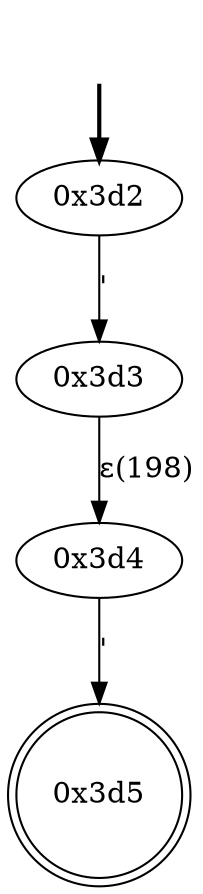 digraph {
	fake [style=invisible]
	"0x3d2" [root=true]
	"0x3d3"
	"0x3d4"
	"0x3d5" [shape=doublecircle]
	fake -> "0x3d2" [style=bold]
	"0x3d2" -> "0x3d3" [label="'"]
	"0x3d4" -> "0x3d5" [label="'"]
	"0x3d3" -> "0x3d4" [label="ε(198)"]
}
